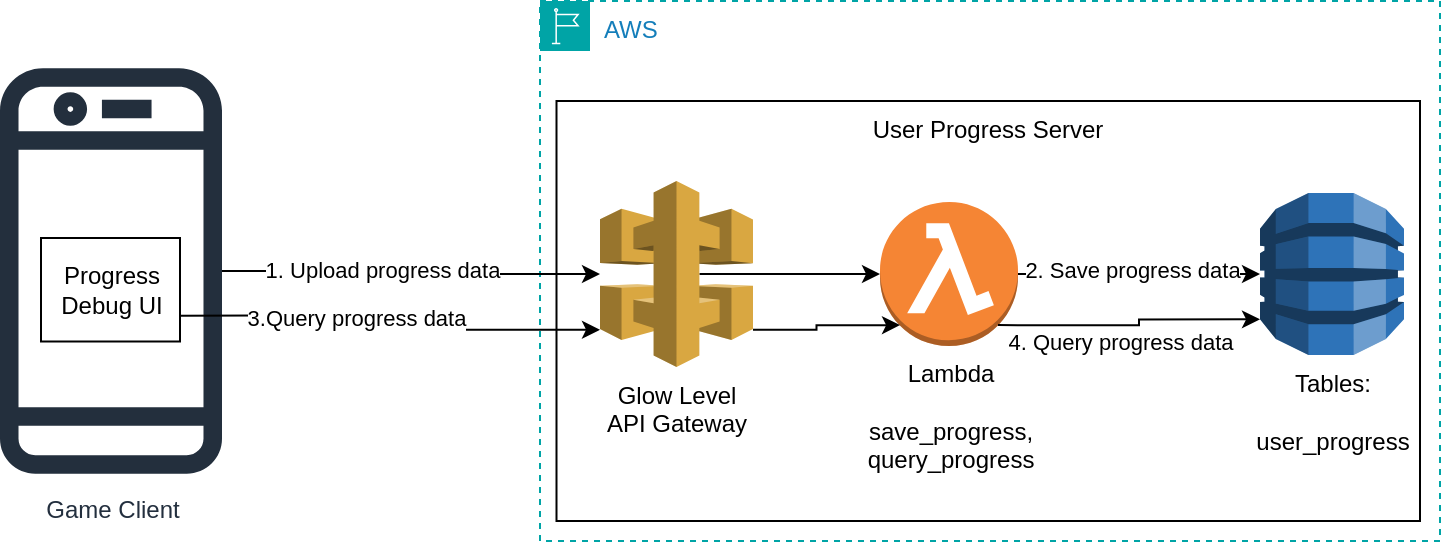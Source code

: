 <mxfile version="26.0.2">
  <diagram name="Page-1" id="GxO4DzfJPCLEWfdv5AIp">
    <mxGraphModel dx="1434" dy="725" grid="1" gridSize="10" guides="1" tooltips="1" connect="1" arrows="1" fold="1" page="1" pageScale="1" pageWidth="827" pageHeight="1169" math="0" shadow="0">
      <root>
        <mxCell id="0" />
        <mxCell id="1" parent="0" />
        <mxCell id="nZfUMRDImMn_VAjpD-_a-1" value="AWS" style="points=[[0,0],[0.25,0],[0.5,0],[0.75,0],[1,0],[1,0.25],[1,0.5],[1,0.75],[1,1],[0.75,1],[0.5,1],[0.25,1],[0,1],[0,0.75],[0,0.5],[0,0.25]];outlineConnect=0;gradientColor=none;html=1;whiteSpace=wrap;fontSize=12;fontStyle=0;container=1;pointerEvents=0;collapsible=0;recursiveResize=0;shape=mxgraph.aws4.group;grIcon=mxgraph.aws4.group_region;strokeColor=#00A4A6;fillColor=none;verticalAlign=top;align=left;spacingLeft=30;fontColor=#147EBA;dashed=1;" parent="1" vertex="1">
          <mxGeometry x="320" y="221.5" width="450" height="270" as="geometry" />
        </mxCell>
        <mxCell id="AVbySlQ4fHWuwLLzPywg-11" value="User Progress Server" style="rounded=0;whiteSpace=wrap;html=1;verticalAlign=top;" vertex="1" parent="nZfUMRDImMn_VAjpD-_a-1">
          <mxGeometry x="8.25" y="50" width="431.75" height="210" as="geometry" />
        </mxCell>
        <mxCell id="nZfUMRDImMn_VAjpD-_a-8" style="edgeStyle=orthogonalEdgeStyle;rounded=0;orthogonalLoop=1;jettySize=auto;html=1;exitX=0.65;exitY=0.5;exitDx=0;exitDy=0;exitPerimeter=0;" parent="nZfUMRDImMn_VAjpD-_a-1" source="nZfUMRDImMn_VAjpD-_a-2" target="nZfUMRDImMn_VAjpD-_a-5" edge="1">
          <mxGeometry relative="1" as="geometry" />
        </mxCell>
        <mxCell id="nZfUMRDImMn_VAjpD-_a-2" value="Glow Level&lt;br&gt;API Gateway" style="outlineConnect=0;dashed=0;verticalLabelPosition=bottom;verticalAlign=top;align=center;html=1;shape=mxgraph.aws3.api_gateway;fillColor=#D9A741;gradientColor=none;" parent="nZfUMRDImMn_VAjpD-_a-1" vertex="1">
          <mxGeometry x="30" y="90" width="76.5" height="93" as="geometry" />
        </mxCell>
        <mxCell id="nZfUMRDImMn_VAjpD-_a-9" style="edgeStyle=orthogonalEdgeStyle;rounded=0;orthogonalLoop=1;jettySize=auto;html=1;exitX=1;exitY=0.5;exitDx=0;exitDy=0;exitPerimeter=0;" parent="nZfUMRDImMn_VAjpD-_a-1" source="nZfUMRDImMn_VAjpD-_a-5" target="nZfUMRDImMn_VAjpD-_a-6" edge="1">
          <mxGeometry relative="1" as="geometry" />
        </mxCell>
        <mxCell id="AVbySlQ4fHWuwLLzPywg-2" value="2. Save progress data" style="edgeLabel;html=1;align=center;verticalAlign=middle;resizable=0;points=[];" vertex="1" connectable="0" parent="nZfUMRDImMn_VAjpD-_a-9">
          <mxGeometry x="-0.086" y="3" relative="1" as="geometry">
            <mxPoint x="1" y="1" as="offset" />
          </mxGeometry>
        </mxCell>
        <mxCell id="nZfUMRDImMn_VAjpD-_a-5" value="Lambda&lt;div&gt;&lt;br&gt;&lt;/div&gt;&lt;div&gt;save_progress,&lt;/div&gt;&lt;div&gt;query_progress&lt;/div&gt;" style="outlineConnect=0;dashed=0;verticalLabelPosition=bottom;verticalAlign=top;align=center;html=1;shape=mxgraph.aws3.lambda_function;fillColor=#F58534;gradientColor=none;" parent="nZfUMRDImMn_VAjpD-_a-1" vertex="1">
          <mxGeometry x="170" y="100.5" width="69" height="72" as="geometry" />
        </mxCell>
        <mxCell id="nZfUMRDImMn_VAjpD-_a-6" value="Tables:&lt;div&gt;&lt;br&gt;&lt;/div&gt;&lt;div&gt;user_progress&lt;/div&gt;" style="outlineConnect=0;dashed=0;verticalLabelPosition=bottom;verticalAlign=top;align=center;html=1;shape=mxgraph.aws3.dynamo_db;fillColor=#2E73B8;gradientColor=none;" parent="nZfUMRDImMn_VAjpD-_a-1" vertex="1">
          <mxGeometry x="360" y="96" width="72" height="81" as="geometry" />
        </mxCell>
        <mxCell id="AVbySlQ4fHWuwLLzPywg-8" style="edgeStyle=orthogonalEdgeStyle;rounded=0;orthogonalLoop=1;jettySize=auto;html=1;exitX=1;exitY=0.8;exitDx=0;exitDy=0;exitPerimeter=0;entryX=0.145;entryY=0.855;entryDx=0;entryDy=0;entryPerimeter=0;" edge="1" parent="nZfUMRDImMn_VAjpD-_a-1" source="nZfUMRDImMn_VAjpD-_a-2" target="nZfUMRDImMn_VAjpD-_a-5">
          <mxGeometry relative="1" as="geometry" />
        </mxCell>
        <mxCell id="AVbySlQ4fHWuwLLzPywg-9" style="edgeStyle=orthogonalEdgeStyle;rounded=0;orthogonalLoop=1;jettySize=auto;html=1;exitX=0.855;exitY=0.855;exitDx=0;exitDy=0;exitPerimeter=0;entryX=0;entryY=0.78;entryDx=0;entryDy=0;entryPerimeter=0;" edge="1" parent="nZfUMRDImMn_VAjpD-_a-1" source="nZfUMRDImMn_VAjpD-_a-5" target="nZfUMRDImMn_VAjpD-_a-6">
          <mxGeometry relative="1" as="geometry" />
        </mxCell>
        <mxCell id="AVbySlQ4fHWuwLLzPywg-10" value="4. Query progress data" style="edgeLabel;html=1;align=center;verticalAlign=middle;resizable=0;points=[];" vertex="1" connectable="0" parent="AVbySlQ4fHWuwLLzPywg-9">
          <mxGeometry x="-0.627" y="3" relative="1" as="geometry">
            <mxPoint x="36" y="11" as="offset" />
          </mxGeometry>
        </mxCell>
        <mxCell id="nZfUMRDImMn_VAjpD-_a-15" value="" style="edgeStyle=orthogonalEdgeStyle;rounded=0;orthogonalLoop=1;jettySize=auto;html=1;" parent="1" source="nZfUMRDImMn_VAjpD-_a-7" target="nZfUMRDImMn_VAjpD-_a-2" edge="1">
          <mxGeometry relative="1" as="geometry">
            <mxPoint x="201.5" y="359" as="targetPoint" />
          </mxGeometry>
        </mxCell>
        <mxCell id="AVbySlQ4fHWuwLLzPywg-1" value="1. Upload progress data" style="edgeLabel;html=1;align=center;verticalAlign=middle;resizable=0;points=[];" vertex="1" connectable="0" parent="nZfUMRDImMn_VAjpD-_a-15">
          <mxGeometry x="-0.158" y="2" relative="1" as="geometry">
            <mxPoint y="1" as="offset" />
          </mxGeometry>
        </mxCell>
        <mxCell id="nZfUMRDImMn_VAjpD-_a-7" value="Game Client" style="sketch=0;outlineConnect=0;fontColor=#232F3E;gradientColor=none;fillColor=#232F3D;strokeColor=none;dashed=0;verticalLabelPosition=bottom;verticalAlign=top;align=center;html=1;fontSize=12;fontStyle=0;aspect=fixed;pointerEvents=1;shape=mxgraph.aws4.mobile_client;" parent="1" vertex="1">
          <mxGeometry x="50" y="250.91" width="111" height="211.17" as="geometry" />
        </mxCell>
        <mxCell id="AVbySlQ4fHWuwLLzPywg-5" value="Progress Debug UI" style="rounded=0;whiteSpace=wrap;html=1;" vertex="1" parent="1">
          <mxGeometry x="70.5" y="340" width="69.5" height="51.75" as="geometry" />
        </mxCell>
        <mxCell id="AVbySlQ4fHWuwLLzPywg-6" style="edgeStyle=orthogonalEdgeStyle;rounded=0;orthogonalLoop=1;jettySize=auto;html=1;exitX=1;exitY=0.75;exitDx=0;exitDy=0;entryX=0;entryY=0.8;entryDx=0;entryDy=0;entryPerimeter=0;" edge="1" parent="1" source="AVbySlQ4fHWuwLLzPywg-5" target="nZfUMRDImMn_VAjpD-_a-2">
          <mxGeometry relative="1" as="geometry" />
        </mxCell>
        <mxCell id="AVbySlQ4fHWuwLLzPywg-7" value="3.Query progress data" style="edgeLabel;html=1;align=center;verticalAlign=middle;resizable=0;points=[];" vertex="1" connectable="0" parent="AVbySlQ4fHWuwLLzPywg-6">
          <mxGeometry x="-0.424" relative="1" as="geometry">
            <mxPoint x="25" y="1" as="offset" />
          </mxGeometry>
        </mxCell>
      </root>
    </mxGraphModel>
  </diagram>
</mxfile>
